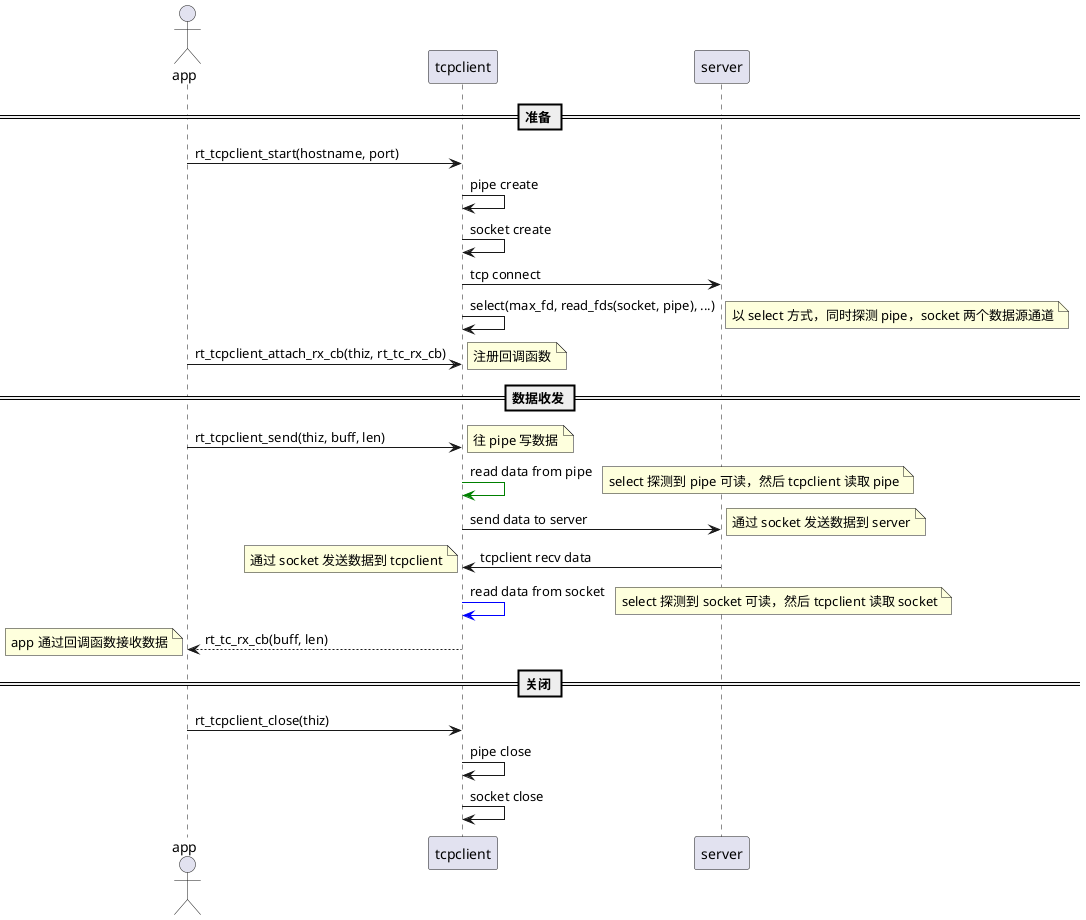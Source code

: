 @startuml

actor app

== 准备 ==
app -> tcpclient: rt_tcpclient_start(hostname, port)
tcpclient -> tcpclient: pipe create
tcpclient -> tcpclient: socket create
tcpclient -> server: tcp connect
tcpclient -> tcpclient: select(max_fd, read_fds(socket, pipe), ...)
note right: 以 select 方式，同时探测 pipe，socket 两个数据源通道

app -> tcpclient: rt_tcpclient_attach_rx_cb(thiz, rt_tc_rx_cb)
note right: 注册回调函数

== 数据收发 ==
app -> tcpclient: rt_tcpclient_send(thiz, buff, len)
note right: 往 pipe 写数据

tcpclient -[#green]> tcpclient: read data from pipe
note right: select 探测到 pipe 可读，然后 tcpclient 读取 pipe

tcpclient -> server: send data to server
note right: 通过 socket 发送数据到 server

server -> tcpclient: tcpclient recv data
note left: 通过 socket 发送数据到 tcpclient 

tcpclient -[#blue]> tcpclient: read data from socket
note right: select 探测到 socket 可读，然后 tcpclient 读取 socket

tcpclient --> app: rt_tc_rx_cb(buff, len)
note left: app 通过回调函数接收数据

== 关闭 ==
app -> tcpclient: rt_tcpclient_close(thiz)

tcpclient -> tcpclient: pipe close
tcpclient -> tcpclient: socket close

@enduml